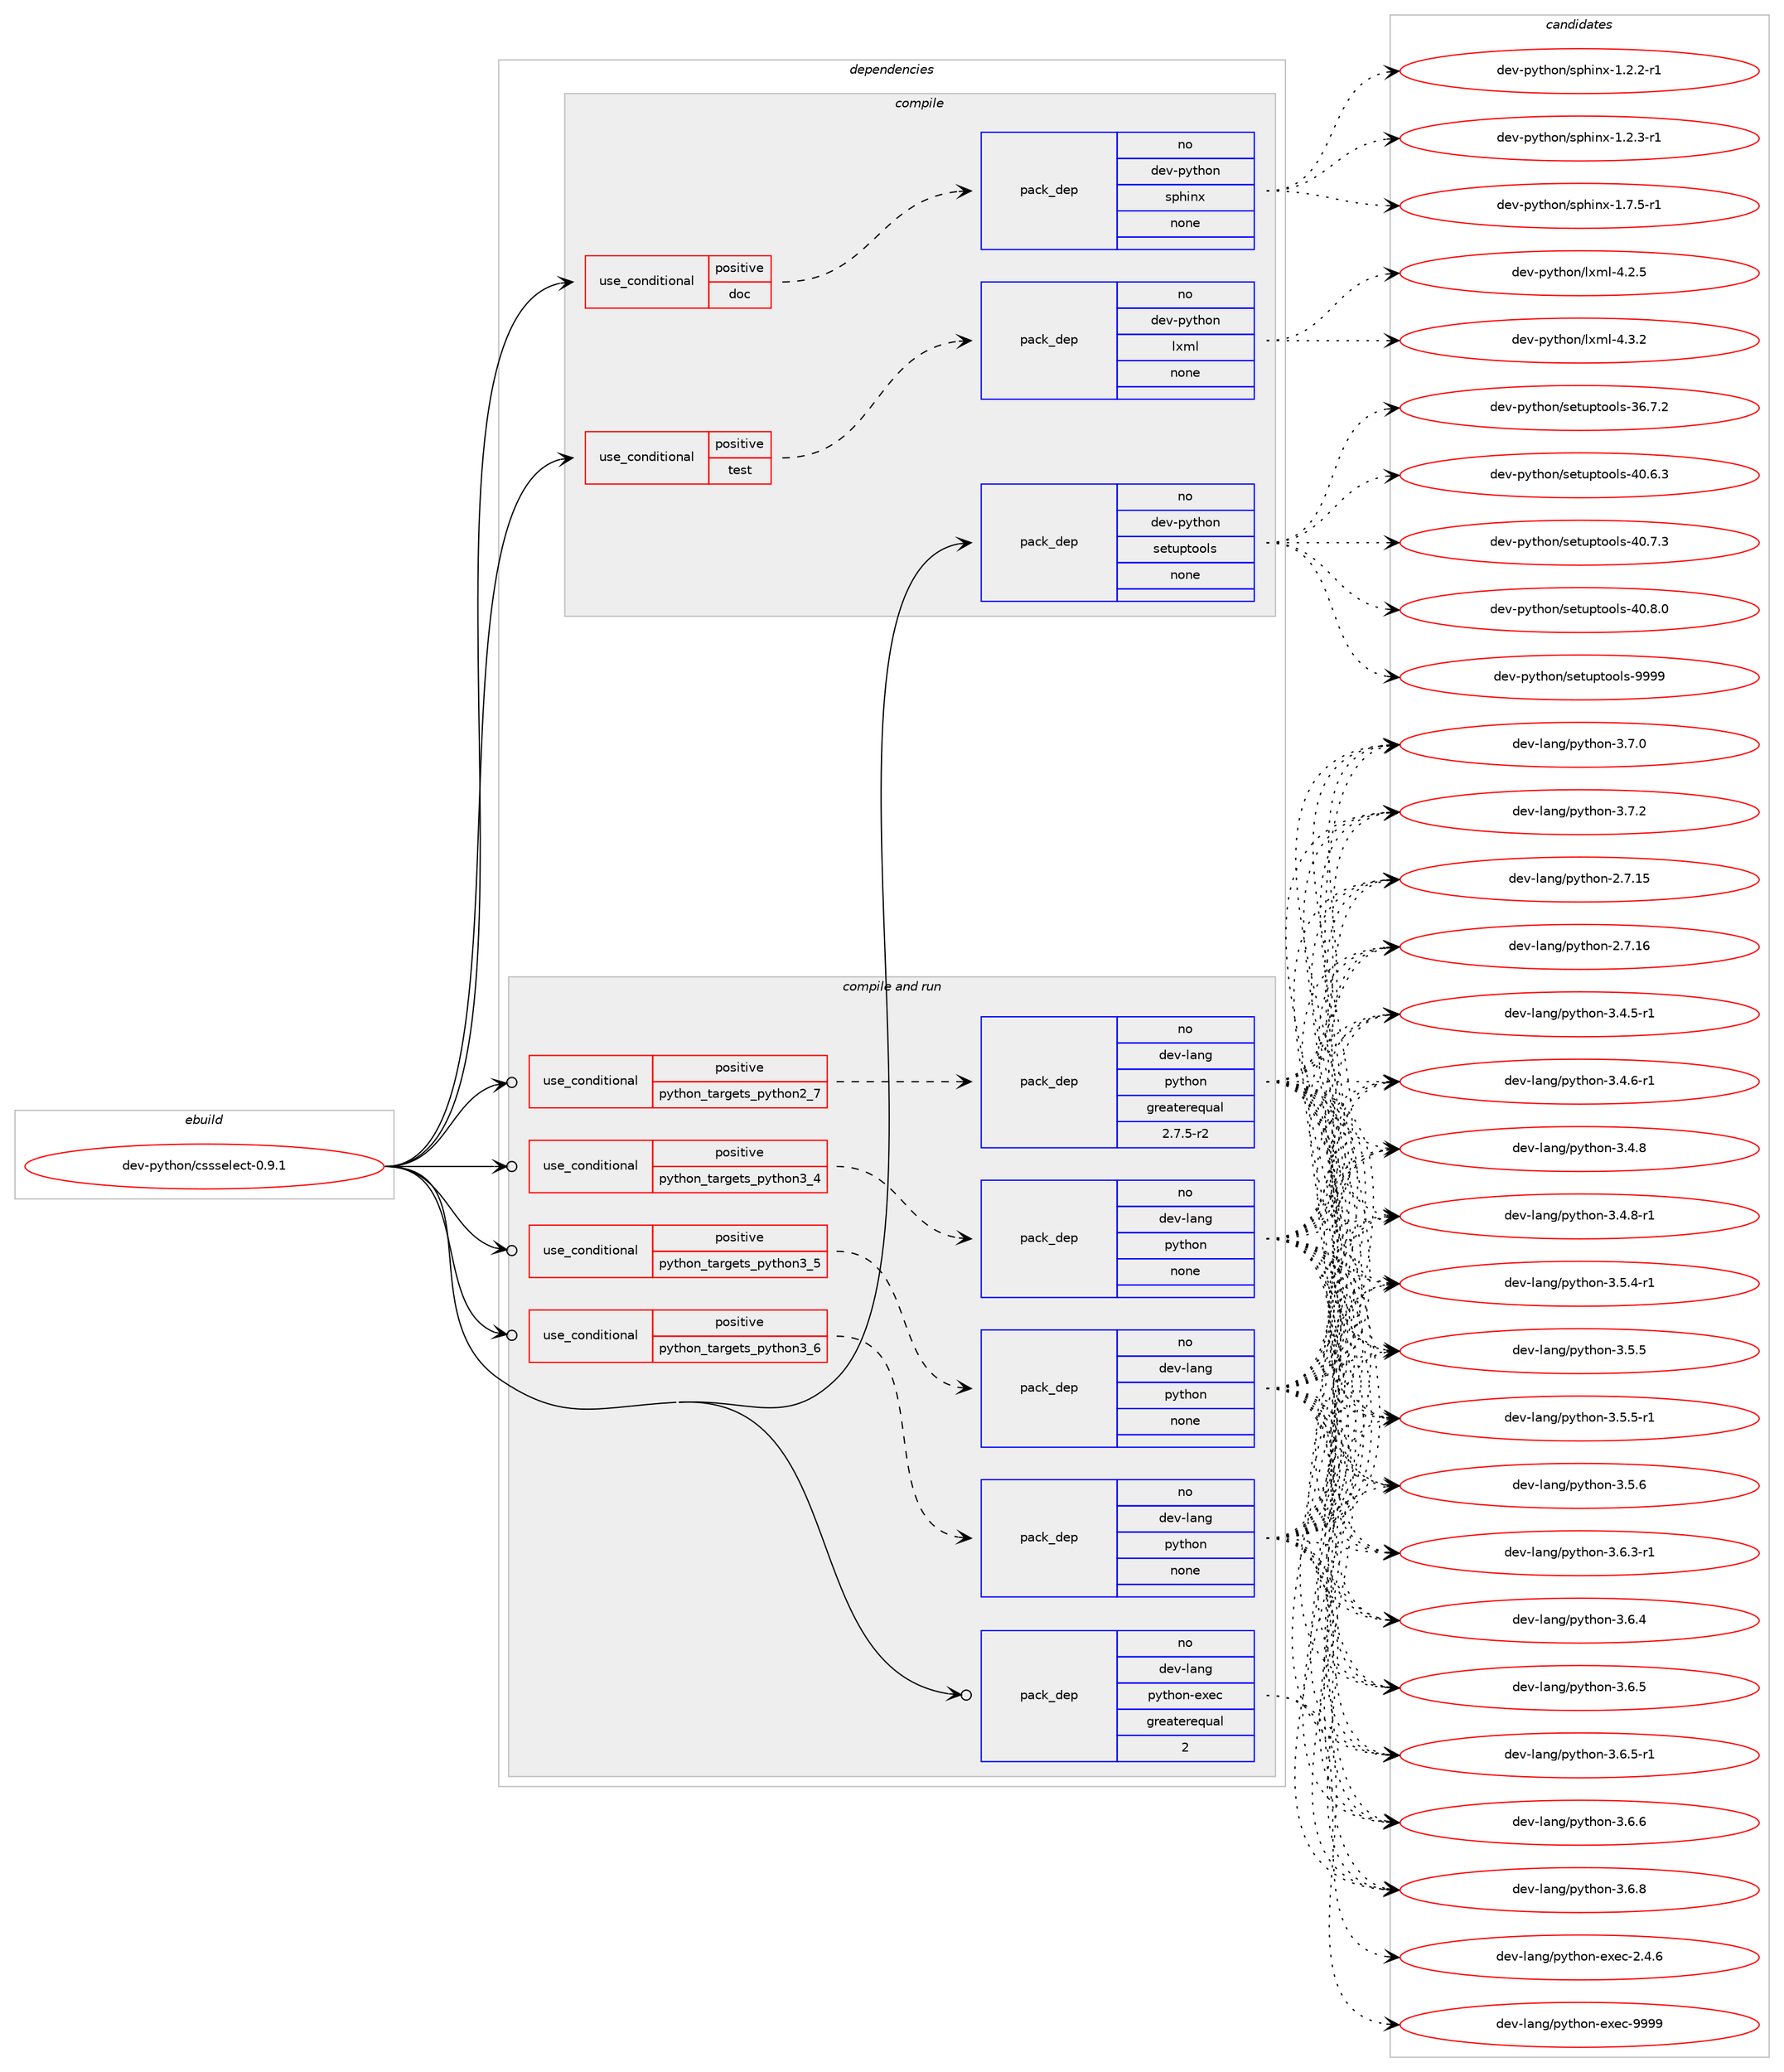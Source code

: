 digraph prolog {

# *************
# Graph options
# *************

newrank=true;
concentrate=true;
compound=true;
graph [rankdir=LR,fontname=Helvetica,fontsize=10,ranksep=1.5];#, ranksep=2.5, nodesep=0.2];
edge  [arrowhead=vee];
node  [fontname=Helvetica,fontsize=10];

# **********
# The ebuild
# **********

subgraph cluster_leftcol {
color=gray;
rank=same;
label=<<i>ebuild</i>>;
id [label="dev-python/cssselect-0.9.1", color=red, width=4, href="../dev-python/cssselect-0.9.1.svg"];
}

# ****************
# The dependencies
# ****************

subgraph cluster_midcol {
color=gray;
label=<<i>dependencies</i>>;
subgraph cluster_compile {
fillcolor="#eeeeee";
style=filled;
label=<<i>compile</i>>;
subgraph cond372908 {
dependency1404793 [label=<<TABLE BORDER="0" CELLBORDER="1" CELLSPACING="0" CELLPADDING="4"><TR><TD ROWSPAN="3" CELLPADDING="10">use_conditional</TD></TR><TR><TD>positive</TD></TR><TR><TD>doc</TD></TR></TABLE>>, shape=none, color=red];
subgraph pack1008640 {
dependency1404794 [label=<<TABLE BORDER="0" CELLBORDER="1" CELLSPACING="0" CELLPADDING="4" WIDTH="220"><TR><TD ROWSPAN="6" CELLPADDING="30">pack_dep</TD></TR><TR><TD WIDTH="110">no</TD></TR><TR><TD>dev-python</TD></TR><TR><TD>sphinx</TD></TR><TR><TD>none</TD></TR><TR><TD></TD></TR></TABLE>>, shape=none, color=blue];
}
dependency1404793:e -> dependency1404794:w [weight=20,style="dashed",arrowhead="vee"];
}
id:e -> dependency1404793:w [weight=20,style="solid",arrowhead="vee"];
subgraph cond372909 {
dependency1404795 [label=<<TABLE BORDER="0" CELLBORDER="1" CELLSPACING="0" CELLPADDING="4"><TR><TD ROWSPAN="3" CELLPADDING="10">use_conditional</TD></TR><TR><TD>positive</TD></TR><TR><TD>test</TD></TR></TABLE>>, shape=none, color=red];
subgraph pack1008641 {
dependency1404796 [label=<<TABLE BORDER="0" CELLBORDER="1" CELLSPACING="0" CELLPADDING="4" WIDTH="220"><TR><TD ROWSPAN="6" CELLPADDING="30">pack_dep</TD></TR><TR><TD WIDTH="110">no</TD></TR><TR><TD>dev-python</TD></TR><TR><TD>lxml</TD></TR><TR><TD>none</TD></TR><TR><TD></TD></TR></TABLE>>, shape=none, color=blue];
}
dependency1404795:e -> dependency1404796:w [weight=20,style="dashed",arrowhead="vee"];
}
id:e -> dependency1404795:w [weight=20,style="solid",arrowhead="vee"];
subgraph pack1008642 {
dependency1404797 [label=<<TABLE BORDER="0" CELLBORDER="1" CELLSPACING="0" CELLPADDING="4" WIDTH="220"><TR><TD ROWSPAN="6" CELLPADDING="30">pack_dep</TD></TR><TR><TD WIDTH="110">no</TD></TR><TR><TD>dev-python</TD></TR><TR><TD>setuptools</TD></TR><TR><TD>none</TD></TR><TR><TD></TD></TR></TABLE>>, shape=none, color=blue];
}
id:e -> dependency1404797:w [weight=20,style="solid",arrowhead="vee"];
}
subgraph cluster_compileandrun {
fillcolor="#eeeeee";
style=filled;
label=<<i>compile and run</i>>;
subgraph cond372910 {
dependency1404798 [label=<<TABLE BORDER="0" CELLBORDER="1" CELLSPACING="0" CELLPADDING="4"><TR><TD ROWSPAN="3" CELLPADDING="10">use_conditional</TD></TR><TR><TD>positive</TD></TR><TR><TD>python_targets_python2_7</TD></TR></TABLE>>, shape=none, color=red];
subgraph pack1008643 {
dependency1404799 [label=<<TABLE BORDER="0" CELLBORDER="1" CELLSPACING="0" CELLPADDING="4" WIDTH="220"><TR><TD ROWSPAN="6" CELLPADDING="30">pack_dep</TD></TR><TR><TD WIDTH="110">no</TD></TR><TR><TD>dev-lang</TD></TR><TR><TD>python</TD></TR><TR><TD>greaterequal</TD></TR><TR><TD>2.7.5-r2</TD></TR></TABLE>>, shape=none, color=blue];
}
dependency1404798:e -> dependency1404799:w [weight=20,style="dashed",arrowhead="vee"];
}
id:e -> dependency1404798:w [weight=20,style="solid",arrowhead="odotvee"];
subgraph cond372911 {
dependency1404800 [label=<<TABLE BORDER="0" CELLBORDER="1" CELLSPACING="0" CELLPADDING="4"><TR><TD ROWSPAN="3" CELLPADDING="10">use_conditional</TD></TR><TR><TD>positive</TD></TR><TR><TD>python_targets_python3_4</TD></TR></TABLE>>, shape=none, color=red];
subgraph pack1008644 {
dependency1404801 [label=<<TABLE BORDER="0" CELLBORDER="1" CELLSPACING="0" CELLPADDING="4" WIDTH="220"><TR><TD ROWSPAN="6" CELLPADDING="30">pack_dep</TD></TR><TR><TD WIDTH="110">no</TD></TR><TR><TD>dev-lang</TD></TR><TR><TD>python</TD></TR><TR><TD>none</TD></TR><TR><TD></TD></TR></TABLE>>, shape=none, color=blue];
}
dependency1404800:e -> dependency1404801:w [weight=20,style="dashed",arrowhead="vee"];
}
id:e -> dependency1404800:w [weight=20,style="solid",arrowhead="odotvee"];
subgraph cond372912 {
dependency1404802 [label=<<TABLE BORDER="0" CELLBORDER="1" CELLSPACING="0" CELLPADDING="4"><TR><TD ROWSPAN="3" CELLPADDING="10">use_conditional</TD></TR><TR><TD>positive</TD></TR><TR><TD>python_targets_python3_5</TD></TR></TABLE>>, shape=none, color=red];
subgraph pack1008645 {
dependency1404803 [label=<<TABLE BORDER="0" CELLBORDER="1" CELLSPACING="0" CELLPADDING="4" WIDTH="220"><TR><TD ROWSPAN="6" CELLPADDING="30">pack_dep</TD></TR><TR><TD WIDTH="110">no</TD></TR><TR><TD>dev-lang</TD></TR><TR><TD>python</TD></TR><TR><TD>none</TD></TR><TR><TD></TD></TR></TABLE>>, shape=none, color=blue];
}
dependency1404802:e -> dependency1404803:w [weight=20,style="dashed",arrowhead="vee"];
}
id:e -> dependency1404802:w [weight=20,style="solid",arrowhead="odotvee"];
subgraph cond372913 {
dependency1404804 [label=<<TABLE BORDER="0" CELLBORDER="1" CELLSPACING="0" CELLPADDING="4"><TR><TD ROWSPAN="3" CELLPADDING="10">use_conditional</TD></TR><TR><TD>positive</TD></TR><TR><TD>python_targets_python3_6</TD></TR></TABLE>>, shape=none, color=red];
subgraph pack1008646 {
dependency1404805 [label=<<TABLE BORDER="0" CELLBORDER="1" CELLSPACING="0" CELLPADDING="4" WIDTH="220"><TR><TD ROWSPAN="6" CELLPADDING="30">pack_dep</TD></TR><TR><TD WIDTH="110">no</TD></TR><TR><TD>dev-lang</TD></TR><TR><TD>python</TD></TR><TR><TD>none</TD></TR><TR><TD></TD></TR></TABLE>>, shape=none, color=blue];
}
dependency1404804:e -> dependency1404805:w [weight=20,style="dashed",arrowhead="vee"];
}
id:e -> dependency1404804:w [weight=20,style="solid",arrowhead="odotvee"];
subgraph pack1008647 {
dependency1404806 [label=<<TABLE BORDER="0" CELLBORDER="1" CELLSPACING="0" CELLPADDING="4" WIDTH="220"><TR><TD ROWSPAN="6" CELLPADDING="30">pack_dep</TD></TR><TR><TD WIDTH="110">no</TD></TR><TR><TD>dev-lang</TD></TR><TR><TD>python-exec</TD></TR><TR><TD>greaterequal</TD></TR><TR><TD>2</TD></TR></TABLE>>, shape=none, color=blue];
}
id:e -> dependency1404806:w [weight=20,style="solid",arrowhead="odotvee"];
}
subgraph cluster_run {
fillcolor="#eeeeee";
style=filled;
label=<<i>run</i>>;
}
}

# **************
# The candidates
# **************

subgraph cluster_choices {
rank=same;
color=gray;
label=<<i>candidates</i>>;

subgraph choice1008640 {
color=black;
nodesep=1;
choice10010111845112121116104111110471151121041051101204549465046504511449 [label="dev-python/sphinx-1.2.2-r1", color=red, width=4,href="../dev-python/sphinx-1.2.2-r1.svg"];
choice10010111845112121116104111110471151121041051101204549465046514511449 [label="dev-python/sphinx-1.2.3-r1", color=red, width=4,href="../dev-python/sphinx-1.2.3-r1.svg"];
choice10010111845112121116104111110471151121041051101204549465546534511449 [label="dev-python/sphinx-1.7.5-r1", color=red, width=4,href="../dev-python/sphinx-1.7.5-r1.svg"];
dependency1404794:e -> choice10010111845112121116104111110471151121041051101204549465046504511449:w [style=dotted,weight="100"];
dependency1404794:e -> choice10010111845112121116104111110471151121041051101204549465046514511449:w [style=dotted,weight="100"];
dependency1404794:e -> choice10010111845112121116104111110471151121041051101204549465546534511449:w [style=dotted,weight="100"];
}
subgraph choice1008641 {
color=black;
nodesep=1;
choice1001011184511212111610411111047108120109108455246504653 [label="dev-python/lxml-4.2.5", color=red, width=4,href="../dev-python/lxml-4.2.5.svg"];
choice1001011184511212111610411111047108120109108455246514650 [label="dev-python/lxml-4.3.2", color=red, width=4,href="../dev-python/lxml-4.3.2.svg"];
dependency1404796:e -> choice1001011184511212111610411111047108120109108455246504653:w [style=dotted,weight="100"];
dependency1404796:e -> choice1001011184511212111610411111047108120109108455246514650:w [style=dotted,weight="100"];
}
subgraph choice1008642 {
color=black;
nodesep=1;
choice100101118451121211161041111104711510111611711211611111110811545515446554650 [label="dev-python/setuptools-36.7.2", color=red, width=4,href="../dev-python/setuptools-36.7.2.svg"];
choice100101118451121211161041111104711510111611711211611111110811545524846544651 [label="dev-python/setuptools-40.6.3", color=red, width=4,href="../dev-python/setuptools-40.6.3.svg"];
choice100101118451121211161041111104711510111611711211611111110811545524846554651 [label="dev-python/setuptools-40.7.3", color=red, width=4,href="../dev-python/setuptools-40.7.3.svg"];
choice100101118451121211161041111104711510111611711211611111110811545524846564648 [label="dev-python/setuptools-40.8.0", color=red, width=4,href="../dev-python/setuptools-40.8.0.svg"];
choice10010111845112121116104111110471151011161171121161111111081154557575757 [label="dev-python/setuptools-9999", color=red, width=4,href="../dev-python/setuptools-9999.svg"];
dependency1404797:e -> choice100101118451121211161041111104711510111611711211611111110811545515446554650:w [style=dotted,weight="100"];
dependency1404797:e -> choice100101118451121211161041111104711510111611711211611111110811545524846544651:w [style=dotted,weight="100"];
dependency1404797:e -> choice100101118451121211161041111104711510111611711211611111110811545524846554651:w [style=dotted,weight="100"];
dependency1404797:e -> choice100101118451121211161041111104711510111611711211611111110811545524846564648:w [style=dotted,weight="100"];
dependency1404797:e -> choice10010111845112121116104111110471151011161171121161111111081154557575757:w [style=dotted,weight="100"];
}
subgraph choice1008643 {
color=black;
nodesep=1;
choice10010111845108971101034711212111610411111045504655464953 [label="dev-lang/python-2.7.15", color=red, width=4,href="../dev-lang/python-2.7.15.svg"];
choice10010111845108971101034711212111610411111045504655464954 [label="dev-lang/python-2.7.16", color=red, width=4,href="../dev-lang/python-2.7.16.svg"];
choice1001011184510897110103471121211161041111104551465246534511449 [label="dev-lang/python-3.4.5-r1", color=red, width=4,href="../dev-lang/python-3.4.5-r1.svg"];
choice1001011184510897110103471121211161041111104551465246544511449 [label="dev-lang/python-3.4.6-r1", color=red, width=4,href="../dev-lang/python-3.4.6-r1.svg"];
choice100101118451089711010347112121116104111110455146524656 [label="dev-lang/python-3.4.8", color=red, width=4,href="../dev-lang/python-3.4.8.svg"];
choice1001011184510897110103471121211161041111104551465246564511449 [label="dev-lang/python-3.4.8-r1", color=red, width=4,href="../dev-lang/python-3.4.8-r1.svg"];
choice1001011184510897110103471121211161041111104551465346524511449 [label="dev-lang/python-3.5.4-r1", color=red, width=4,href="../dev-lang/python-3.5.4-r1.svg"];
choice100101118451089711010347112121116104111110455146534653 [label="dev-lang/python-3.5.5", color=red, width=4,href="../dev-lang/python-3.5.5.svg"];
choice1001011184510897110103471121211161041111104551465346534511449 [label="dev-lang/python-3.5.5-r1", color=red, width=4,href="../dev-lang/python-3.5.5-r1.svg"];
choice100101118451089711010347112121116104111110455146534654 [label="dev-lang/python-3.5.6", color=red, width=4,href="../dev-lang/python-3.5.6.svg"];
choice1001011184510897110103471121211161041111104551465446514511449 [label="dev-lang/python-3.6.3-r1", color=red, width=4,href="../dev-lang/python-3.6.3-r1.svg"];
choice100101118451089711010347112121116104111110455146544652 [label="dev-lang/python-3.6.4", color=red, width=4,href="../dev-lang/python-3.6.4.svg"];
choice100101118451089711010347112121116104111110455146544653 [label="dev-lang/python-3.6.5", color=red, width=4,href="../dev-lang/python-3.6.5.svg"];
choice1001011184510897110103471121211161041111104551465446534511449 [label="dev-lang/python-3.6.5-r1", color=red, width=4,href="../dev-lang/python-3.6.5-r1.svg"];
choice100101118451089711010347112121116104111110455146544654 [label="dev-lang/python-3.6.6", color=red, width=4,href="../dev-lang/python-3.6.6.svg"];
choice100101118451089711010347112121116104111110455146544656 [label="dev-lang/python-3.6.8", color=red, width=4,href="../dev-lang/python-3.6.8.svg"];
choice100101118451089711010347112121116104111110455146554648 [label="dev-lang/python-3.7.0", color=red, width=4,href="../dev-lang/python-3.7.0.svg"];
choice100101118451089711010347112121116104111110455146554650 [label="dev-lang/python-3.7.2", color=red, width=4,href="../dev-lang/python-3.7.2.svg"];
dependency1404799:e -> choice10010111845108971101034711212111610411111045504655464953:w [style=dotted,weight="100"];
dependency1404799:e -> choice10010111845108971101034711212111610411111045504655464954:w [style=dotted,weight="100"];
dependency1404799:e -> choice1001011184510897110103471121211161041111104551465246534511449:w [style=dotted,weight="100"];
dependency1404799:e -> choice1001011184510897110103471121211161041111104551465246544511449:w [style=dotted,weight="100"];
dependency1404799:e -> choice100101118451089711010347112121116104111110455146524656:w [style=dotted,weight="100"];
dependency1404799:e -> choice1001011184510897110103471121211161041111104551465246564511449:w [style=dotted,weight="100"];
dependency1404799:e -> choice1001011184510897110103471121211161041111104551465346524511449:w [style=dotted,weight="100"];
dependency1404799:e -> choice100101118451089711010347112121116104111110455146534653:w [style=dotted,weight="100"];
dependency1404799:e -> choice1001011184510897110103471121211161041111104551465346534511449:w [style=dotted,weight="100"];
dependency1404799:e -> choice100101118451089711010347112121116104111110455146534654:w [style=dotted,weight="100"];
dependency1404799:e -> choice1001011184510897110103471121211161041111104551465446514511449:w [style=dotted,weight="100"];
dependency1404799:e -> choice100101118451089711010347112121116104111110455146544652:w [style=dotted,weight="100"];
dependency1404799:e -> choice100101118451089711010347112121116104111110455146544653:w [style=dotted,weight="100"];
dependency1404799:e -> choice1001011184510897110103471121211161041111104551465446534511449:w [style=dotted,weight="100"];
dependency1404799:e -> choice100101118451089711010347112121116104111110455146544654:w [style=dotted,weight="100"];
dependency1404799:e -> choice100101118451089711010347112121116104111110455146544656:w [style=dotted,weight="100"];
dependency1404799:e -> choice100101118451089711010347112121116104111110455146554648:w [style=dotted,weight="100"];
dependency1404799:e -> choice100101118451089711010347112121116104111110455146554650:w [style=dotted,weight="100"];
}
subgraph choice1008644 {
color=black;
nodesep=1;
choice10010111845108971101034711212111610411111045504655464953 [label="dev-lang/python-2.7.15", color=red, width=4,href="../dev-lang/python-2.7.15.svg"];
choice10010111845108971101034711212111610411111045504655464954 [label="dev-lang/python-2.7.16", color=red, width=4,href="../dev-lang/python-2.7.16.svg"];
choice1001011184510897110103471121211161041111104551465246534511449 [label="dev-lang/python-3.4.5-r1", color=red, width=4,href="../dev-lang/python-3.4.5-r1.svg"];
choice1001011184510897110103471121211161041111104551465246544511449 [label="dev-lang/python-3.4.6-r1", color=red, width=4,href="../dev-lang/python-3.4.6-r1.svg"];
choice100101118451089711010347112121116104111110455146524656 [label="dev-lang/python-3.4.8", color=red, width=4,href="../dev-lang/python-3.4.8.svg"];
choice1001011184510897110103471121211161041111104551465246564511449 [label="dev-lang/python-3.4.8-r1", color=red, width=4,href="../dev-lang/python-3.4.8-r1.svg"];
choice1001011184510897110103471121211161041111104551465346524511449 [label="dev-lang/python-3.5.4-r1", color=red, width=4,href="../dev-lang/python-3.5.4-r1.svg"];
choice100101118451089711010347112121116104111110455146534653 [label="dev-lang/python-3.5.5", color=red, width=4,href="../dev-lang/python-3.5.5.svg"];
choice1001011184510897110103471121211161041111104551465346534511449 [label="dev-lang/python-3.5.5-r1", color=red, width=4,href="../dev-lang/python-3.5.5-r1.svg"];
choice100101118451089711010347112121116104111110455146534654 [label="dev-lang/python-3.5.6", color=red, width=4,href="../dev-lang/python-3.5.6.svg"];
choice1001011184510897110103471121211161041111104551465446514511449 [label="dev-lang/python-3.6.3-r1", color=red, width=4,href="../dev-lang/python-3.6.3-r1.svg"];
choice100101118451089711010347112121116104111110455146544652 [label="dev-lang/python-3.6.4", color=red, width=4,href="../dev-lang/python-3.6.4.svg"];
choice100101118451089711010347112121116104111110455146544653 [label="dev-lang/python-3.6.5", color=red, width=4,href="../dev-lang/python-3.6.5.svg"];
choice1001011184510897110103471121211161041111104551465446534511449 [label="dev-lang/python-3.6.5-r1", color=red, width=4,href="../dev-lang/python-3.6.5-r1.svg"];
choice100101118451089711010347112121116104111110455146544654 [label="dev-lang/python-3.6.6", color=red, width=4,href="../dev-lang/python-3.6.6.svg"];
choice100101118451089711010347112121116104111110455146544656 [label="dev-lang/python-3.6.8", color=red, width=4,href="../dev-lang/python-3.6.8.svg"];
choice100101118451089711010347112121116104111110455146554648 [label="dev-lang/python-3.7.0", color=red, width=4,href="../dev-lang/python-3.7.0.svg"];
choice100101118451089711010347112121116104111110455146554650 [label="dev-lang/python-3.7.2", color=red, width=4,href="../dev-lang/python-3.7.2.svg"];
dependency1404801:e -> choice10010111845108971101034711212111610411111045504655464953:w [style=dotted,weight="100"];
dependency1404801:e -> choice10010111845108971101034711212111610411111045504655464954:w [style=dotted,weight="100"];
dependency1404801:e -> choice1001011184510897110103471121211161041111104551465246534511449:w [style=dotted,weight="100"];
dependency1404801:e -> choice1001011184510897110103471121211161041111104551465246544511449:w [style=dotted,weight="100"];
dependency1404801:e -> choice100101118451089711010347112121116104111110455146524656:w [style=dotted,weight="100"];
dependency1404801:e -> choice1001011184510897110103471121211161041111104551465246564511449:w [style=dotted,weight="100"];
dependency1404801:e -> choice1001011184510897110103471121211161041111104551465346524511449:w [style=dotted,weight="100"];
dependency1404801:e -> choice100101118451089711010347112121116104111110455146534653:w [style=dotted,weight="100"];
dependency1404801:e -> choice1001011184510897110103471121211161041111104551465346534511449:w [style=dotted,weight="100"];
dependency1404801:e -> choice100101118451089711010347112121116104111110455146534654:w [style=dotted,weight="100"];
dependency1404801:e -> choice1001011184510897110103471121211161041111104551465446514511449:w [style=dotted,weight="100"];
dependency1404801:e -> choice100101118451089711010347112121116104111110455146544652:w [style=dotted,weight="100"];
dependency1404801:e -> choice100101118451089711010347112121116104111110455146544653:w [style=dotted,weight="100"];
dependency1404801:e -> choice1001011184510897110103471121211161041111104551465446534511449:w [style=dotted,weight="100"];
dependency1404801:e -> choice100101118451089711010347112121116104111110455146544654:w [style=dotted,weight="100"];
dependency1404801:e -> choice100101118451089711010347112121116104111110455146544656:w [style=dotted,weight="100"];
dependency1404801:e -> choice100101118451089711010347112121116104111110455146554648:w [style=dotted,weight="100"];
dependency1404801:e -> choice100101118451089711010347112121116104111110455146554650:w [style=dotted,weight="100"];
}
subgraph choice1008645 {
color=black;
nodesep=1;
choice10010111845108971101034711212111610411111045504655464953 [label="dev-lang/python-2.7.15", color=red, width=4,href="../dev-lang/python-2.7.15.svg"];
choice10010111845108971101034711212111610411111045504655464954 [label="dev-lang/python-2.7.16", color=red, width=4,href="../dev-lang/python-2.7.16.svg"];
choice1001011184510897110103471121211161041111104551465246534511449 [label="dev-lang/python-3.4.5-r1", color=red, width=4,href="../dev-lang/python-3.4.5-r1.svg"];
choice1001011184510897110103471121211161041111104551465246544511449 [label="dev-lang/python-3.4.6-r1", color=red, width=4,href="../dev-lang/python-3.4.6-r1.svg"];
choice100101118451089711010347112121116104111110455146524656 [label="dev-lang/python-3.4.8", color=red, width=4,href="../dev-lang/python-3.4.8.svg"];
choice1001011184510897110103471121211161041111104551465246564511449 [label="dev-lang/python-3.4.8-r1", color=red, width=4,href="../dev-lang/python-3.4.8-r1.svg"];
choice1001011184510897110103471121211161041111104551465346524511449 [label="dev-lang/python-3.5.4-r1", color=red, width=4,href="../dev-lang/python-3.5.4-r1.svg"];
choice100101118451089711010347112121116104111110455146534653 [label="dev-lang/python-3.5.5", color=red, width=4,href="../dev-lang/python-3.5.5.svg"];
choice1001011184510897110103471121211161041111104551465346534511449 [label="dev-lang/python-3.5.5-r1", color=red, width=4,href="../dev-lang/python-3.5.5-r1.svg"];
choice100101118451089711010347112121116104111110455146534654 [label="dev-lang/python-3.5.6", color=red, width=4,href="../dev-lang/python-3.5.6.svg"];
choice1001011184510897110103471121211161041111104551465446514511449 [label="dev-lang/python-3.6.3-r1", color=red, width=4,href="../dev-lang/python-3.6.3-r1.svg"];
choice100101118451089711010347112121116104111110455146544652 [label="dev-lang/python-3.6.4", color=red, width=4,href="../dev-lang/python-3.6.4.svg"];
choice100101118451089711010347112121116104111110455146544653 [label="dev-lang/python-3.6.5", color=red, width=4,href="../dev-lang/python-3.6.5.svg"];
choice1001011184510897110103471121211161041111104551465446534511449 [label="dev-lang/python-3.6.5-r1", color=red, width=4,href="../dev-lang/python-3.6.5-r1.svg"];
choice100101118451089711010347112121116104111110455146544654 [label="dev-lang/python-3.6.6", color=red, width=4,href="../dev-lang/python-3.6.6.svg"];
choice100101118451089711010347112121116104111110455146544656 [label="dev-lang/python-3.6.8", color=red, width=4,href="../dev-lang/python-3.6.8.svg"];
choice100101118451089711010347112121116104111110455146554648 [label="dev-lang/python-3.7.0", color=red, width=4,href="../dev-lang/python-3.7.0.svg"];
choice100101118451089711010347112121116104111110455146554650 [label="dev-lang/python-3.7.2", color=red, width=4,href="../dev-lang/python-3.7.2.svg"];
dependency1404803:e -> choice10010111845108971101034711212111610411111045504655464953:w [style=dotted,weight="100"];
dependency1404803:e -> choice10010111845108971101034711212111610411111045504655464954:w [style=dotted,weight="100"];
dependency1404803:e -> choice1001011184510897110103471121211161041111104551465246534511449:w [style=dotted,weight="100"];
dependency1404803:e -> choice1001011184510897110103471121211161041111104551465246544511449:w [style=dotted,weight="100"];
dependency1404803:e -> choice100101118451089711010347112121116104111110455146524656:w [style=dotted,weight="100"];
dependency1404803:e -> choice1001011184510897110103471121211161041111104551465246564511449:w [style=dotted,weight="100"];
dependency1404803:e -> choice1001011184510897110103471121211161041111104551465346524511449:w [style=dotted,weight="100"];
dependency1404803:e -> choice100101118451089711010347112121116104111110455146534653:w [style=dotted,weight="100"];
dependency1404803:e -> choice1001011184510897110103471121211161041111104551465346534511449:w [style=dotted,weight="100"];
dependency1404803:e -> choice100101118451089711010347112121116104111110455146534654:w [style=dotted,weight="100"];
dependency1404803:e -> choice1001011184510897110103471121211161041111104551465446514511449:w [style=dotted,weight="100"];
dependency1404803:e -> choice100101118451089711010347112121116104111110455146544652:w [style=dotted,weight="100"];
dependency1404803:e -> choice100101118451089711010347112121116104111110455146544653:w [style=dotted,weight="100"];
dependency1404803:e -> choice1001011184510897110103471121211161041111104551465446534511449:w [style=dotted,weight="100"];
dependency1404803:e -> choice100101118451089711010347112121116104111110455146544654:w [style=dotted,weight="100"];
dependency1404803:e -> choice100101118451089711010347112121116104111110455146544656:w [style=dotted,weight="100"];
dependency1404803:e -> choice100101118451089711010347112121116104111110455146554648:w [style=dotted,weight="100"];
dependency1404803:e -> choice100101118451089711010347112121116104111110455146554650:w [style=dotted,weight="100"];
}
subgraph choice1008646 {
color=black;
nodesep=1;
choice10010111845108971101034711212111610411111045504655464953 [label="dev-lang/python-2.7.15", color=red, width=4,href="../dev-lang/python-2.7.15.svg"];
choice10010111845108971101034711212111610411111045504655464954 [label="dev-lang/python-2.7.16", color=red, width=4,href="../dev-lang/python-2.7.16.svg"];
choice1001011184510897110103471121211161041111104551465246534511449 [label="dev-lang/python-3.4.5-r1", color=red, width=4,href="../dev-lang/python-3.4.5-r1.svg"];
choice1001011184510897110103471121211161041111104551465246544511449 [label="dev-lang/python-3.4.6-r1", color=red, width=4,href="../dev-lang/python-3.4.6-r1.svg"];
choice100101118451089711010347112121116104111110455146524656 [label="dev-lang/python-3.4.8", color=red, width=4,href="../dev-lang/python-3.4.8.svg"];
choice1001011184510897110103471121211161041111104551465246564511449 [label="dev-lang/python-3.4.8-r1", color=red, width=4,href="../dev-lang/python-3.4.8-r1.svg"];
choice1001011184510897110103471121211161041111104551465346524511449 [label="dev-lang/python-3.5.4-r1", color=red, width=4,href="../dev-lang/python-3.5.4-r1.svg"];
choice100101118451089711010347112121116104111110455146534653 [label="dev-lang/python-3.5.5", color=red, width=4,href="../dev-lang/python-3.5.5.svg"];
choice1001011184510897110103471121211161041111104551465346534511449 [label="dev-lang/python-3.5.5-r1", color=red, width=4,href="../dev-lang/python-3.5.5-r1.svg"];
choice100101118451089711010347112121116104111110455146534654 [label="dev-lang/python-3.5.6", color=red, width=4,href="../dev-lang/python-3.5.6.svg"];
choice1001011184510897110103471121211161041111104551465446514511449 [label="dev-lang/python-3.6.3-r1", color=red, width=4,href="../dev-lang/python-3.6.3-r1.svg"];
choice100101118451089711010347112121116104111110455146544652 [label="dev-lang/python-3.6.4", color=red, width=4,href="../dev-lang/python-3.6.4.svg"];
choice100101118451089711010347112121116104111110455146544653 [label="dev-lang/python-3.6.5", color=red, width=4,href="../dev-lang/python-3.6.5.svg"];
choice1001011184510897110103471121211161041111104551465446534511449 [label="dev-lang/python-3.6.5-r1", color=red, width=4,href="../dev-lang/python-3.6.5-r1.svg"];
choice100101118451089711010347112121116104111110455146544654 [label="dev-lang/python-3.6.6", color=red, width=4,href="../dev-lang/python-3.6.6.svg"];
choice100101118451089711010347112121116104111110455146544656 [label="dev-lang/python-3.6.8", color=red, width=4,href="../dev-lang/python-3.6.8.svg"];
choice100101118451089711010347112121116104111110455146554648 [label="dev-lang/python-3.7.0", color=red, width=4,href="../dev-lang/python-3.7.0.svg"];
choice100101118451089711010347112121116104111110455146554650 [label="dev-lang/python-3.7.2", color=red, width=4,href="../dev-lang/python-3.7.2.svg"];
dependency1404805:e -> choice10010111845108971101034711212111610411111045504655464953:w [style=dotted,weight="100"];
dependency1404805:e -> choice10010111845108971101034711212111610411111045504655464954:w [style=dotted,weight="100"];
dependency1404805:e -> choice1001011184510897110103471121211161041111104551465246534511449:w [style=dotted,weight="100"];
dependency1404805:e -> choice1001011184510897110103471121211161041111104551465246544511449:w [style=dotted,weight="100"];
dependency1404805:e -> choice100101118451089711010347112121116104111110455146524656:w [style=dotted,weight="100"];
dependency1404805:e -> choice1001011184510897110103471121211161041111104551465246564511449:w [style=dotted,weight="100"];
dependency1404805:e -> choice1001011184510897110103471121211161041111104551465346524511449:w [style=dotted,weight="100"];
dependency1404805:e -> choice100101118451089711010347112121116104111110455146534653:w [style=dotted,weight="100"];
dependency1404805:e -> choice1001011184510897110103471121211161041111104551465346534511449:w [style=dotted,weight="100"];
dependency1404805:e -> choice100101118451089711010347112121116104111110455146534654:w [style=dotted,weight="100"];
dependency1404805:e -> choice1001011184510897110103471121211161041111104551465446514511449:w [style=dotted,weight="100"];
dependency1404805:e -> choice100101118451089711010347112121116104111110455146544652:w [style=dotted,weight="100"];
dependency1404805:e -> choice100101118451089711010347112121116104111110455146544653:w [style=dotted,weight="100"];
dependency1404805:e -> choice1001011184510897110103471121211161041111104551465446534511449:w [style=dotted,weight="100"];
dependency1404805:e -> choice100101118451089711010347112121116104111110455146544654:w [style=dotted,weight="100"];
dependency1404805:e -> choice100101118451089711010347112121116104111110455146544656:w [style=dotted,weight="100"];
dependency1404805:e -> choice100101118451089711010347112121116104111110455146554648:w [style=dotted,weight="100"];
dependency1404805:e -> choice100101118451089711010347112121116104111110455146554650:w [style=dotted,weight="100"];
}
subgraph choice1008647 {
color=black;
nodesep=1;
choice1001011184510897110103471121211161041111104510112010199455046524654 [label="dev-lang/python-exec-2.4.6", color=red, width=4,href="../dev-lang/python-exec-2.4.6.svg"];
choice10010111845108971101034711212111610411111045101120101994557575757 [label="dev-lang/python-exec-9999", color=red, width=4,href="../dev-lang/python-exec-9999.svg"];
dependency1404806:e -> choice1001011184510897110103471121211161041111104510112010199455046524654:w [style=dotted,weight="100"];
dependency1404806:e -> choice10010111845108971101034711212111610411111045101120101994557575757:w [style=dotted,weight="100"];
}
}

}
